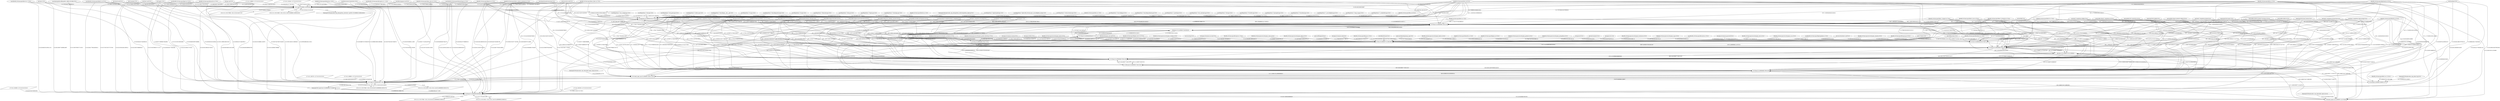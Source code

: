 digraph G {
  1853 [ label="/home/pxf109/reptracker_exp_data/python_relevent/1.zip?dl=0 [0.9898611628618202]" shape="ellipse" ];
  1841 [ label="15361wget [0.989861162836385]" shape="box" ];
  1414 [ label="/lib/x86_64-linux-gnu/libc.so.6 [0.5]" shape="ellipse" ];
  1548 [ label="/etc/gai.conf [0.5]" shape="ellipse" ];
  1545 [ label="/etc/host.conf [0.5]" shape="ellipse" ];
  1626 [ label="/etc/wgetrc [0.5]" shape="ellipse" ];
  1638 [ label="/usr/lib/ssl/certs/244b5494.0 [0.5]" shape="ellipse" ];
  1627 [ label="/home/pxf109/.wget-hsts [0.49999991575358677]" shape="ellipse" ];
  1624 [ label="/usr/lib/x86_64-linux-gnu/libpsl.so.5 [0.5]" shape="ellipse" ];
  1628 [ label="/usr/lib/ssl/openssl.cnf [0.5]" shape="ellipse" ];
  1632 [ label="/lib/x86_64-linux-gnu/libresolv.so.2 [0.5]" shape="ellipse" ];
  1470 [ label="/etc/nsswitch.conf [0.5]" shape="ellipse" ];
  1547 [ label="/etc/hosts [0.5]" shape="ellipse" ];
  1546 [ label="/etc/resolv.conf [0.5]" shape="ellipse" ];
  1631 [ label="/lib/x86_64-linux-gnu/libnss_dns.so.2 [0.5]" shape="ellipse" ];
  1474 [ label="/lib/x86_64-linux-gnu/libnss_files.so.2 [0.5]" shape="ellipse" ];
  1620 [ label="/lib/x86_64-linux-gnu/libuuid.so.1 [0.5]" shape="ellipse" ];
  1417 [ label="/lib/x86_64-linux-gnu/libpthread.so.0 [0.5]" shape="ellipse" ];
  1415 [ label="/lib/x86_64-linux-gnu/libpcre.so.3 [0.5]" shape="ellipse" ];
  1639 [ label="/usr/share/publicsuffix/public_suffix_list.dafsa [0.5]" shape="ellipse" ];
  1621 [ label="/usr/lib/x86_64-linux-gnu/libidn2.so.0 [0.5]" shape="ellipse" ];
  1573 [ label="/usr/share/locale/locale.alias [0.5]" shape="ellipse" ];
  1520 [ label="/etc/localtime [0.5]" shape="ellipse" ];
  1629 [ label="/dev/urandom [0.5]" shape="ellipse" ];
  1623 [ label="/usr/lib/x86_64-linux-gnu/libcrypto.so.1.1 [0.5]" shape="ellipse" ];
  1625 [ label="/usr/lib/x86_64-linux-gnu/libunistring.so.2 [0.5]" shape="ellipse" ];
  1630 [ label="/lib/x86_64-linux-gnu/libnss_mdns4_minimal.so.2 [0.5]" shape="ellipse" ];
  1416 [ label="/lib/x86_64-linux-gnu/libdl.so.2 [0.5]" shape="ellipse" ];
  1622 [ label="/usr/lib/x86_64-linux-gnu/libssl.so.1.1 [0.5]" shape="ellipse" ];
  1852 [ label="129.22.31.135:57088->162.125.6.6:443 [1.0]" shape="parallelogram" ];
  1847 [ label="129.22.31.135:51660->162.125.6.1:443 [0.9898611628618202]" shape="parallelogram" ];
  1849 [ label="127.0.0.1:38858->127.0.0.53:53 [0.5]" shape="parallelogram" ];
  1843 [ label="127.0.0.1:34344->127.0.0.53:53 [0.5]" shape="parallelogram" ];
  1839 [ label="15360sh [0.5002327833134657]" shape="box" ];
  1619 [ label="15349wget [0.4999999458006887]" shape="box" ];
  1696 [ label="15353wget [0.499999938827582]" shape="box" ];
  1783 [ label="15359python [0.4999958183227832]" shape="box" ];
  1644 [ label="129.22.31.135:57080->162.125.6.6:443 [0.4999999252960014]" shape="parallelogram" ];
  1641 [ label="127.0.0.1:60230->127.0.0.53:53 [0.5]" shape="parallelogram" ];
  1637 [ label="129.22.31.135:51652->162.125.6.1:443 [0.4999999252960014]" shape="parallelogram" ];
  1634 [ label="127.0.0.1:59290->127.0.0.53:53 [0.5]" shape="parallelogram" ];
  1616 [ label="15348shell_wget.sh [0.4999997133376588]" shape="box" ];
  1703 [ label="129.22.31.135:57084->162.125.6.6:443 [0.4999999156591074]" shape="parallelogram" ];
  1701 [ label="127.0.0.1:36576->127.0.0.53:53 [0.5]" shape="parallelogram" ];
  1699 [ label="129.22.31.135:51656->162.125.6.1:443 [0.4999999156591074]" shape="parallelogram" ];
  1697 [ label="127.0.0.1:49860->127.0.0.53:53 [0.5]" shape="parallelogram" ];
  1694 [ label="15352shell_wget_unzi [0.49999971956131456]" shape="box" ];
  1813 [ label="/usr/lib/python2.7/sysconfig.pyc [0.5]" shape="ellipse" ];
  1833 [ label="/usr/lib/python2.7/encodings/aliases.pyc [0.5]" shape="ellipse" ];
  1803 [ label="/usr/lib/python2.7/_abcoll.pyc [0.5]" shape="ellipse" ];
  1821 [ label="/usr/lib/python2.7/sre_constants.pyc [0.5]" shape="ellipse" ];
  1785 [ label="/usr/lib/python2.7/site.pyc [0.5]" shape="ellipse" ];
  1801 [ label="/usr/lib/python2.7/UserDict.pyc [0.5]" shape="ellipse" ];
  1789 [ label="/usr/lib/python2.7/posixpath.pyc [0.5]" shape="ellipse" ];
  1811 [ label="/usr/lib/python2.7/traceback.pyc [0.5]" shape="ellipse" ];
  1823 [ label="/usr/lib/python2.7/_sysconfigdata.pyc [0.5]" shape="ellipse" ];
  1809 [ label="/usr/lib/python2.7/copy_reg.pyc [0.5]" shape="ellipse" ];
  1807 [ label="/usr/lib/python2.7/_weakrefset.pyc [0.5]" shape="ellipse" ];
  1677 [ label="/lib/x86_64-linux-gnu/libm.so.6 [0.5]" shape="ellipse" ];
  1817 [ label="/usr/lib/python2.7/sre_compile.pyc [0.5]" shape="ellipse" ];
  1791 [ label="/usr/lib/python2.7/stat.pyc [0.5]" shape="ellipse" ];
  1819 [ label="/usr/lib/python2.7/sre_parse.pyc [0.5]" shape="ellipse" ];
  1831 [ label="/usr/lib/python2.7/codecs.pyc [0.5]" shape="ellipse" ];
  1829 [ label="/usr/lib/python2.7/encodings/__init__.pyc [0.5]" shape="ellipse" ];
  1787 [ label="/usr/lib/python2.7/os.pyc [0.5]" shape="ellipse" ];
  1835 [ label="/usr/lib/python2.7/encodings/utf_8.pyc [0.5]" shape="ellipse" ];
  1815 [ label="/usr/lib/python2.7/re.pyc [0.5]" shape="ellipse" ];
  1797 [ label="/usr/lib/python2.7/linecache.pyc [0.5]" shape="ellipse" ];
  1805 [ label="/usr/lib/python2.7/abc.pyc [0.5]" shape="ellipse" ];
  1799 [ label="/usr/lib/python2.7/types.pyc [0.5]" shape="ellipse" ];
  1795 [ label="/usr/lib/python2.7/warnings.pyc [0.5]" shape="ellipse" ];
  1745 [ label="/lib/x86_64-linux-gnu/libutil.so.1 [0.5]" shape="ellipse" ];
  1836 [ label="/home/pxf109/reptracker_exp_data/python_relevent/python_wget.py [0.5]" shape="ellipse" ];
  1793 [ label="/usr/lib/python2.7/genericpath.pyc [0.5]" shape="ellipse" ];
  1825 [ label="/usr/lib/python2.7/plat-x86_64-linux-gnu/_sysconfigdata_nd.pyc [0.5]" shape="ellipse" ];
  1827 [ label="/usr/lib/python2.7/sitecustomize.pyc [0.5]" shape="ellipse" ];
  1744 [ label="/lib/x86_64-linux-gnu/libz.so.1 [0.5]" shape="ellipse" ];
  1615 [ label="/home/pxf109/reptracker_exp_data/shell_wget.sh [0.5]" shape="ellipse" ];
  1554 [ label="/lib/x86_64-linux-gnu/libtinfo.so.5 [0.5]" shape="ellipse" ];
  1693 [ label="/home/pxf109/reptracker_exp_data/shell_wget_unzip.sh [0.5]" shape="ellipse" ];
  1557 [ label="/etc/bash.bashrc [0.5]" shape="ellipse" ];
  1582 [ label="/etc/profile.d/Z99-cloud-locale-test.sh [0.5]" shape="ellipse" ];
  1576 [ label="/etc/profile.d/input-method-config.sh [0.5]" shape="ellipse" ];
  1606 [ label="/etc/inputrc [0.5]" shape="ellipse" ];
  1587 [ label="/lib/terminfo/x/xterm-256color [0.5]" shape="ellipse" ];
  1581 [ label="/etc/profile.d/Z99-cloudinit-warnings.sh [0.5]" shape="ellipse" ];
  1578 [ label="/etc/profile.d/vte-2.91.sh [0.5]" shape="ellipse" ];
  1572 [ label="/etc/bash_completion.d/grub [0.5]" shape="ellipse" ];
  1580 [ label="/etc/profile.d/Z97-byobu.sh [0.5]" shape="ellipse" ];
  1569 [ label="/etc/bash_completion.d/git-prompt [0.5]" shape="ellipse" ];
  1590 [ label="/home/pxf109/.bash_history [0.5]" shape="ellipse" ];
  1476 [ label="/lib/x86_64-linux-gnu/libnss_systemd.so.2 [0.5]" shape="ellipse" ];
  1568 [ label="/etc/bash_completion.d/dkms [0.5]" shape="ellipse" ];
  1472 [ label="/lib/x86_64-linux-gnu/libnss_nis.so.2 [0.5]" shape="ellipse" ];
  1565 [ label="/usr/share/bash-completion/bash_completion [0.5]" shape="ellipse" ];
  1478 [ label="/lib/x86_64-linux-gnu/libnss_sss.so.2 [0.5]" shape="ellipse" ];
  1567 [ label="/etc/bash_completion.d/cloud-init [0.5]" shape="ellipse" ];
  1558 [ label="/etc/profile.d/01-locale-fix.sh [0.5]" shape="ellipse" ];
  1575 [ label="/etc/profile.d/cedilla-portuguese.sh [0.5]" shape="ellipse" ];
  1574 [ label="/etc/bash_completion.d/sysdig [0.5]" shape="ellipse" ];
  1577 [ label="/etc/profile.d/jdk.sh [0.5]" shape="ellipse" ];
  1579 [ label="/etc/profile.d/xdg_dirs_desktop_session.sh [0.5]" shape="ellipse" ];
  1589 [ label="/home/pxf109/.bashrc [0.5]" shape="ellipse" ];
  1556 [ label="/etc/profile [0.5]" shape="ellipse" ];
  1471 [ label="/lib/x86_64-linux-gnu/libnss_compat.so.2 [0.5]" shape="ellipse" ];
  1566 [ label="/etc/bash_completion.d/apport_completion [0.5]" shape="ellipse" ];
  1588 [ label="/home/pxf109/.profile [0.5]" shape="ellipse" ];
  1473 [ label="/lib/x86_64-linux-gnu/libnsl.so.1 [0.5]" shape="ellipse" ];
  1570 [ label="/usr/lib/git-core/git-sh-prompt [0.5]" shape="ellipse" ];
  1564 [ label="/etc/profile.d/bash_completion.sh [0.5]" shape="ellipse" ];
  1477 [ label="/lib/x86_64-linux-gnu/librt.so.1 [0.5]" shape="ellipse" ];
  1563 [ label="/etc/profile.d/apps-bin-path.sh [0.5]" shape="ellipse" ];
  1464 [ label="15334su [0.49999572123802066]" shape="box" ];
  1586 [ label="15338locale [0.49999903724812816]" shape="box" ];
  1406 [ label="15315bash [0.4999960996465717]" shape="box" ];
  1411 [ label="15332ls [0.49999463923578874]" shape="box" ];
  1718 [ label="15355unzip [0.49999974969912575]" shape="box" ];
  1537 [ label="/proc/1/limits [0.5]" shape="ellipse" ];
  1512 [ label="/etc/login.defs [0.5]" shape="ellipse" ];
  1505 [ label="/lib/x86_64-linux-gnu/security/pam_systemd.so [0.5]" shape="ellipse" ];
  1511 [ label="/lib/x86_64-linux-gnu/security/pam_gnome_keyring.so [0.5]" shape="ellipse" ];
  1503 [ label="/etc/pam.d/common-session [0.5]" shape="ellipse" ];
  1413 [ label="/lib/x86_64-linux-gnu/libselinux.so.1 [0.5]" shape="ellipse" ];
  1506 [ label="/etc/pam.d/other [0.5]" shape="ellipse" ];
  1418 [ label="/proc/filesystems [0.5]" shape="ellipse" ];
  1491 [ label="/lib/x86_64-linux-gnu/security/pam_mail.so [0.5]" shape="ellipse" ];
  1534 [ label="/etc/security/pam_env.conf [0.5]" shape="ellipse" ];
  1466 [ label="/lib/x86_64-linux-gnu/libpam_misc.so.0 [0.5]" shape="ellipse" ];
  1489 [ label="/lib/x86_64-linux-gnu/security/pam_rootok.so [0.5]" shape="ellipse" ];
  1398 [ label="/var/run/utmp [0.5]" shape="ellipse" ];
  1501 [ label="/etc/pam.d/common-account [0.5]" shape="ellipse" ];
  1495 [ label="/lib/x86_64-linux-gnu/libcrypt.so.1 [0.5]" shape="ellipse" ];
  1494 [ label="/lib/x86_64-linux-gnu/security/pam_unix.so [0.5]" shape="ellipse" ];
  1497 [ label="/lib/x86_64-linux-gnu/security/pam_deny.so [0.5]" shape="ellipse" ];
  1469 [ label="/proc/self/loginuid [0.5]" shape="ellipse" ];
  1493 [ label="/etc/pam.d/common-auth [0.5]" shape="ellipse" ];
  1500 [ label="/lib/x86_64-linux-gnu/libcap.so.2 [0.5]" shape="ellipse" ];
  1536 [ label="/etc/default/locale [0.5]" shape="ellipse" ];
  1522 [ label="/proc/sys/kernel/ngroups_max [0.5]" shape="ellipse" ];
  1492 [ label="/lib/x86_64-linux-gnu/security/pam_limits.so [0.5]" shape="ellipse" ];
  1467 [ label="/lib/x86_64-linux-gnu/libaudit.so.1 [0.5]" shape="ellipse" ];
  1465 [ label="/lib/x86_64-linux-gnu/libpam.so.0 [0.5]" shape="ellipse" ];
  1498 [ label="/lib/x86_64-linux-gnu/security/pam_permit.so [0.5]" shape="ellipse" ];
  1508 [ label="/lib/x86_64-linux-gnu/security/pam_pwquality.so [0.5]" shape="ellipse" ];
  1475 [ label="/etc/passwd [0.5]" shape="ellipse" ];
  1535 [ label="/etc/environment [0.5]" shape="ellipse" ];
  1488 [ label="/etc/pam.d/su [0.5]" shape="ellipse" ];
  1502 [ label="/lib/x86_64-linux-gnu/security/pam_localuser.so [0.5]" shape="ellipse" ];
  1499 [ label="/lib/x86_64-linux-gnu/security/pam_cap.so [0.5]" shape="ellipse" ];
  1510 [ label="/usr/lib/x86_64-linux-gnu/libcrack.so.2 [0.5]" shape="ellipse" ];
  1507 [ label="/etc/pam.d/common-password [0.5]" shape="ellipse" ];
  1490 [ label="/lib/x86_64-linux-gnu/security/pam_env.so [0.5]" shape="ellipse" ];
  1496 [ label="/lib/x86_64-linux-gnu/security/pam_sss.so [0.5]" shape="ellipse" ];
  1509 [ label="/usr/lib/x86_64-linux-gnu/libpwquality.so.1 [0.5]" shape="ellipse" ];
  1538 [ label="/etc/security/limits.conf [0.5]" shape="ellipse" ];
  1504 [ label="/lib/x86_64-linux-gnu/security/pam_umask.so [0.5]" shape="ellipse" ];
  1468 [ label="/lib/x86_64-linux-gnu/libcap-ng.so.0 [0.5]" shape="ellipse" ];
  1458 [ label="15333rm [0.49999469179227735]" shape="box" ];
  1720 [ label="/home/pxf109/reptracker_exp_data/3.zip [0.5]" shape="ellipse" ];
  1719 [ label="/lib/x86_64-linux-gnu/libbz2.so.1.0 [0.5]" shape="ellipse" ];
  1854 [ label="/dev/pts/10 [0.49999725122239624]" shape="ellipse" ];
  1855 [ label="/dev/pts/10 [0.4999967558305623]" shape="ellipse" ];
  1858 [ label="15335bash [0.4999968837883109]" shape="box" ];
  1859 [ label="15335bash [0.4999968837883109]" shape="box" ];
  1860 [ label="15335bash [0.4999968837883109]" shape="box" ];
  1861 [ label="15335bash [0.4999968837883109]" shape="box" ];
  1841 -> 1853 [ label="0 1.0" ];
  1414 -> 1841 [ label="0 5.766097940076185E-4" ];
  1548 -> 1841 [ label="0 5.142577559670673E-4" ];
  1638 -> 1841 [ label="0 5.023489229389104E-4" ];
  1627 -> 1841 [ label="0 0.002005568154351389" ];
  1626 -> 1841 [ label="0 5.586306507480268E-4" ];
  1624 -> 1841 [ label="0 5.766512888540022E-4" ];
  1632 -> 1841 [ label="0 5.712997826385676E-4" ];
  1470 -> 1841 [ label="0 5.721337192453624E-4" ];
  1546 -> 1841 [ label="0 5.718291289068397E-4" ];
  1631 -> 1841 [ label="0 5.713514894913955E-4" ];
  1474 -> 1841 [ label="0 5.71589768747942E-4" ];
  1620 -> 1841 [ label="0 5.768613974200789E-4" ];
  1417 -> 1841 [ label="0 5.765533148741307E-4" ];
  1415 -> 1841 [ label="0 5.769267680812846E-4" ];
  1628 -> 1841 [ label="0 3.5700826437786516E-4" ];
  1621 -> 1841 [ label="0 5.76810022952923E-4" ];
  1573 -> 1841 [ label="0 5.704695467295103E-4" ];
  1547 -> 1841 [ label="0 2.599572970634128E-4" ];
  1520 -> 1841 [ label="0 5.754658195401901E-4" ];
  1629 -> 1841 [ label="0 5.74300555003641E-4" ];
  1623 -> 1841 [ label="0 5.767092498828654E-4" ];
  1639 -> 1841 [ label="0 2.211109421562225E-6" ];
  1625 -> 1841 [ label="0 5.764976590220375E-4" ];
  1545 -> 1841 [ label="0 5.731120912792415E-4" ];
  1630 -> 1841 [ label="0 5.714502922998473E-4" ];
  1416 -> 1841 [ label="0 5.764436497549188E-4" ];
  1622 -> 1841 [ label="0 5.767619417000861E-4" ];
  1849 -> 1841 [ label="0 2.2332205157778474E-4" ];
  1847 -> 1841 [ label="0 0.0023395461553361997" ];
  1852 -> 1841 [ label="0 0.9774284513798343" ];
  1843 -> 1841 [ label="0 5.180470536616246E-4" ];
  1839 -> 1841 [ label="0 0.003800823924289454" ];
  1619 -> 1627 [ label="0 0.00980392156862745" ];
  1696 -> 1627 [ label="0 0.9901960784313726" ];
  1841 -> 1852 [ label="0 1.0" ];
  1841 -> 1847 [ label="0 1.0" ];
  1414 -> 1839 [ label="0 0.9514910369356887" ];
  1841 -> 1839 [ label="0 4.755780692579526E-4" ];
  1783 -> 1839 [ label="0 0.04803338499505322" ];
  1620 -> 1619 [ label="0 0.022645855899050795" ];
  1415 -> 1619 [ label="0 0.022651201907433718" ];
  1631 -> 1619 [ label="0 0.022228554234811515" ];
  1632 -> 1619 [ label="0 0.02222520827374524" ];
  1573 -> 1619 [ label="0 0.022464779350139935" ];
  1547 -> 1619 [ label="0 0.0023599774589824997" ];
  1621 -> 1619 [ label="0 0.022641770624405613" ];
  1639 -> 1619 [ label="0 0.012850790037214023" ];
  1624 -> 1619 [ label="0 0.022630205773943046" ];
  1417 -> 1619 [ label="0 0.022622277659281143" ];
  1414 -> 1619 [ label="0 0.02262706604720715" ];
  1626 -> 1619 [ label="0 0.022445508653713118" ];
  1474 -> 1619 [ label="0 0.022246229612719638" ];
  1520 -> 1619 [ label="0 0.022494534267693364" ];
  1470 -> 1619 [ label="0 0.022255084801784546" ];
  1623 -> 1619 [ label="0 0.022634436522236394" ];
  1638 -> 1619 [ label="0 0.02101280062789688" ];
  1627 -> 1619 [ label="0 0.08866396162772687" ];
  1625 -> 1619 [ label="0 0.022618156006292075" ];
  1630 -> 1619 [ label="0 0.022235900794536544" ];
  1622 -> 1619 [ label="0 0.022638255105921153" ];
  1546 -> 1619 [ label="0 0.022250226257257463" ];
  1548 -> 1619 [ label="0 0.022052380545745553" ];
  1628 -> 1619 [ label="0 0.021507516185133305" ];
  1545 -> 1619 [ label="0 0.02225637468600427" ];
  1416 -> 1619 [ label="0 0.02261394949516283" ];
  1629 -> 1619 [ label="0 0.022335545281299312" ];
  1641 -> 1619 [ label="0 2.3366113455272273E-5" ];
  1644 -> 1619 [ label="0 0.11108082031387018" ];
  1637 -> 1619 [ label="0 0.10137176142611691" ];
  1634 -> 1619 [ label="0 0.02207055783854581" ];
  1616 -> 1619 [ label="0 0.1252449465706738" ];
  1415 -> 1696 [ label="0 0.020392207760969155" ];
  1414 -> 1696 [ label="0 0.02037174860599898" ];
  1629 -> 1696 [ label="0 0.020114996160619163" ];
  1630 -> 1696 [ label="0 0.020024627653695785" ];
  1639 -> 1696 [ label="0 0.0118139156936466" ];
  1417 -> 1696 [ label="0 0.02036761430935237" ];
  1545 -> 1696 [ label="0 0.020043237248209417" ];
  1546 -> 1696 [ label="0 0.0200381923343944" ];
  1416 -> 1696 [ label="0 0.020360563649963782" ];
  1623 -> 1696 [ label="0 0.020378419347268476" ];
  1628 -> 1696 [ label="0 0.01947055806112289" ];
  1626 -> 1696 [ label="0 0.020225338861145876" ];
  1520 -> 1696 [ label="0 0.020261389278784143" ];
  1638 -> 1696 [ label="0 0.018986536651686484" ];
  1631 -> 1696 [ label="0 0.020017721953297932" ];
  1622 -> 1696 [ label="0 0.020381827344566516" ];
  1547 -> 1696 [ label="0 0.0025715860647494396" ];
  1621 -> 1696 [ label="0 0.020384955997038996" ];
  1627 -> 1696 [ label="0 0.10125100586797534" ];
  1624 -> 1696 [ label="0 0.020374475007342834" ];
  1548 -> 1696 [ label="0 0.019954086246115613" ];
  1620 -> 1696 [ label="0 0.020388073473662876" ];
  1632 -> 1696 [ label="0 0.020014481412686448" ];
  1573 -> 1696 [ label="0 0.020236318850541033" ];
  1474 -> 1696 [ label="0 0.02003490797218661" ];
  1470 -> 1696 [ label="0 0.020042352677182584" ];
  1625 -> 1696 [ label="0 0.020364094567582373" ];
  1697 -> 1696 [ label="0 0.019969871654483346" ];
  1699 -> 1696 [ label="0 0.1238689254190497" ];
  1703 -> 1696 [ label="0 0.12358316263246955" ];
  1701 -> 1696 [ label="0 2.5461248165836035E-5" ];
  1694 -> 1696 [ label="0 0.1336873459940458" ];
  1821 -> 1783 [ label="0 3.1355763807563715E-4" ];
  1785 -> 1783 [ label="0 5.690002999940463E-5" ];
  1809 -> 1783 [ label="0 2.669291302370283E-4" ];
  1807 -> 1783 [ label="0 1.9244002483518905E-4" ];
  1677 -> 1783 [ label="0 9.82252498101654E-6" ];
  1789 -> 1783 [ label="0 1.2165066977031345E-4" ];
  1801 -> 1783 [ label="0 1.749515199695974E-4" ];
  1831 -> 1783 [ label="0 2.773033129736137E-4" ];
  1787 -> 1783 [ label="0 4.8571823774862675E-5" ];
  1416 -> 1783 [ label="0 4.736995235484015E-6" ];
  1829 -> 1783 [ label="0 3.933016914188685E-4" ];
  1833 -> 1783 [ label="0 3.8791987249868097E-4" ];
  1797 -> 1783 [ label="0 1.7241412740966395E-4" ];
  1805 -> 1783 [ label="0 2.016827825413437E-4" ];
  1799 -> 1783 [ label="0 1.7541886539677984E-4" ];
  1745 -> 1783 [ label="0 6.450663620476667E-6" ];
  1815 -> 1783 [ label="0 2.6868262299947516E-4" ];
  1795 -> 1783 [ label="0 1.330419273211835E-4" ];
  1817 -> 1783 [ label="0 2.762459653021112E-4" ];
  1414 -> 1783 [ label="0 2.749263812881961E-8" ];
  1803 -> 1783 [ label="0 1.2306537371248842E-4" ];
  1836 -> 1783 [ label="0 4.1691264493515695E-4" ];
  1825 -> 1783 [ label="0 2.8770399415813943E-4" ];
  1835 -> 1783 [ label="0 4.107659511074408E-4" ];
  1417 -> 1783 [ label="0 2.7767564510107805E-6" ];
  1819 -> 1783 [ label="0 2.5245041991248926E-4" ];
  1793 -> 1783 [ label="0 1.6424072515531943E-4" ];
  1813 -> 1783 [ label="0 2.3558554240600646E-4" ];
  1823 -> 1783 [ label="0 3.484232126782201E-4" ];
  1827 -> 1783 [ label="0 3.874074935974959E-4" ];
  1811 -> 1783 [ label="0 2.4841715299029124E-4" ];
  1744 -> 1783 [ label="0 8.108854933828937E-6" ];
  1791 -> 1783 [ label="0 1.546816193710056E-4" ];
  1839 -> 1783 [ label="0 2.9189407068763365E-4" ];
  1619 -> 1644 [ label="0 1.0" ];
  1619 -> 1637 [ label="0 1.0" ];
  1414 -> 1616 [ label="0 0.232491546885532" ];
  1615 -> 1616 [ label="0 0.21123470833576108" ];
  1416 -> 1616 [ label="0 0.23249130151250466" ];
  1554 -> 1616 [ label="0 0.232490946205384" ];
  1619 -> 1616 [ label="0 0.02472664928688458" ];
  1696 -> 1703 [ label="0 1.0" ];
  1696 -> 1699 [ label="0 1.0" ];
  1693 -> 1694 [ label="0 0.2370845893122741" ];
  1414 -> 1694 [ label="0 0.2252979436010865" ];
  1416 -> 1694 [ label="0 0.22529793082163863" ];
  1554 -> 1694 [ label="0 0.22529791283913062" ];
  1696 -> 1694 [ label="0 0.02191152189023596" ];
  1505 -> 1464 [ label="0 5.494272984208851E-10" ];
  1470 -> 1464 [ label="0 1.0973780136171898E-10" ];
  1511 -> 1464 [ label="0 6.116753952618759E-10" ];
  1413 -> 1464 [ label="0 3.845794796006112E-10" ];
  1506 -> 1464 [ label="0 6.361430824622906E-10" ];
  1491 -> 1464 [ label="0 4.3431011887412746E-10" ];
  1466 -> 1464 [ label="0 7.233695141047207E-12" ];
  1489 -> 1464 [ label="0 3.7486502305603047E-10" ];
  1416 -> 1464 [ label="0 2.6531352058892587E-11" ];
  1501 -> 1464 [ label="0 3.312942661208334E-10" ];
  1495 -> 1464 [ label="0 4.638085754424474E-10" ];
  1494 -> 1464 [ label="0 4.5487869973805267E-10" ];
  1497 -> 1464 [ label="0 4.92840047676946E-10" ];
  1469 -> 1464 [ label="0 1.1769056950507798E-10" ];
  1473 -> 1464 [ label="0 1.246266225635701E-10" ];
  1500 -> 1464 [ label="0 5.132218943649006E-10" ];
  1536 -> 1464 [ label="0 8.657935159964394E-9" ];
  1522 -> 1464 [ label="0 8.387297768192392E-9" ];
  1492 -> 1464 [ label="0 4.428103013648697E-10" ];
  1467 -> 1464 [ label="0 1.2931450538411285E-11" ];
  1474 -> 1464 [ label="0 1.3116508520005552E-10" ];
  1465 -> 1464 [ label="0 6.012834318609501E-14" ];
  1398 -> 1464 [ label="0 6.072962661795596E-12" ];
  1418 -> 1464 [ label="0 4.30596620388643E-10" ];
  1498 -> 1464 [ label="0 4.99303947275575E-10" ];
  1414 -> 1464 [ label="0 1.9245688560531443E-11" ];
  1508 -> 1464 [ label="0 5.798974470262948E-10" ];
  1475 -> 1464 [ label="0 8.000661452106312E-10" ];
  1488 -> 1464 [ label="0 5.239833843976297E-10" ];
  1503 -> 1464 [ label="0 3.4263475552473347E-10" ];
  1502 -> 1464 [ label="0 5.292695826936248E-10" ];
  1499 -> 1464 [ label="0 5.058799435814917E-10" ];
  1510 -> 1464 [ label="0 5.935165584334385E-10" ];
  1493 -> 1464 [ label="0 3.2681096659337805E-10" ];
  1477 -> 1464 [ label="0 1.578794072342194E-10" ];
  1534 -> 1464 [ label="0 8.045934612462884E-9" ];
  1507 -> 1464 [ label="0 5.991886453602826E-10" ];
  1490 -> 1464 [ label="0 4.248571732719451E-10" ];
  1512 -> 1464 [ label="0 1.1813906839213085E-9" ];
  1496 -> 1464 [ label="0 4.829387032720613E-10" ];
  1509 -> 1464 [ label="0 5.874075728825726E-10" ];
  1538 -> 1464 [ label="0 8.863809280356103E-9" ];
  1537 -> 1464 [ label="0 8.840645416599542E-9" ];
  1417 -> 1464 [ label="0 1.6350249873827722E-10" ];
  1478 -> 1464 [ label="0 1.9158061951808067E-10" ];
  1471 -> 1464 [ label="0 1.0706619432816151E-10" ];
  1504 -> 1464 [ label="0 5.401424150184502E-10" ];
  1468 -> 1464 [ label="0 3.204230604445074E-11" ];
  1520 -> 1464 [ label="0 8.353184722770644E-9" ];
  1415 -> 1464 [ label="0 3.937148094769783E-10" ];
  1535 -> 1464 [ label="0 8.652459990929412E-9" ];
  1472 -> 1464 [ label="0 1.188727791959903E-10" ];
  1476 -> 1464 [ label="0 1.5104203207508247E-10" ];
  1406 -> 1464 [ label="0 6.544785013782246E-10" ];
  1414 -> 1586 [ label="0 0.7749929060934205" ];
  1458 -> 1406 [ label="0 0.03806568192680795" ];
  1411 -> 1406 [ label="0 0.032552140666563395" ];
  1464 -> 1406 [ label="0 0.8615172734665538" ];
  1418 -> 1411 [ label="0 2.428052731028173E-9" ];
  1413 -> 1411 [ label="0 2.2307558323605496E-12" ];
  1415 -> 1411 [ label="0 4.1751004901472067E-10" ];
  1417 -> 1411 [ label="0 7.31708414187612E-10" ];
  1416 -> 1411 [ label="0 5.783437434033147E-10" ];
  1414 -> 1411 [ label="0 2.2530633906841552E-10" ];
  1406 -> 1411 [ label="0 0.9999999956168479" ];
  1414 -> 1718 [ label="0 0.008842919118536269" ];
  1520 -> 1718 [ label="0 0.008842641734503822" ];
  1720 -> 1718 [ label="0 8.755090826241406E-5" ];
  1719 -> 1718 [ label="0 0.008842919116031868" ];
  1694 -> 1718 [ label="0 0.9733839691226657" ];
  1414 -> 1458 [ label="0 0.00980392156862745" ];
  1406 -> 1458 [ label="0 0.9901960784313726" ];
  1854 -> 1406 [ label="3 0.06754260551763352" ];
  1855 -> 1406 [ label="4 3.222984224412218E-4" ];
  1406 -> 1854 [ label="5 2.8824481777395836E-4" ];
  1411 -> 1854 [ label="6 0.029112726595169794" ];
  1718 -> 1854 [ label="7 0.09307687008952956" ];
  1696 -> 1854 [ label="9 0.153345854657113" ];
  1619 -> 1854 [ label="10 0.12823438503607787" ];
  1406 -> 1855 [ label="12 7.678069295541424E-4" ];
  1411 -> 1855 [ label="13 0.07754849988496838" ];
  1619 -> 1855 [ label="17 0.25782600888105833" ];
  1859 -> 1855 [ label="128 0.33192884215220964" ];
  1858 -> 1854 [ label="129 0.15859319497704089" ];
  1858 -> 1783 [ label="130 0.24824132798298715" ];
  1858 -> 1616 [ label="131 2.4481830977113447E-4" ];
  1858 -> 1694 [ label="132 2.1694576128946494E-4" ];
  1858 -> 1464 [ label="133 0.24999998111076752" ];
  1858 -> 1586 [ label="134 0.0011029759505224474" ];
  1859 -> 1854 [ label="135 0.13330884366885562" ];
  1859 -> 1783 [ label="136 0.24835143027046516" ];
  1859 -> 1616 [ label="137 0.033037605577195574" ];
  1859 -> 1694 [ label="138 0.032338105006527625" ];
  1859 -> 1464 [ label="139 0.24999998040699242" ];
  1859 -> 1586 [ label="140 0.1114005710027672" ];
  1557 -> 1858 [ label="141 3.556404135577769E-5" ];
  1582 -> 1858 [ label="142 5.434427725065162E-5" ];
  1474 -> 1858 [ label="143 1.1700177943063226E-5" ];
  1576 -> 1858 [ label="144 1.0065184437071877E-5" ];
  1573 -> 1858 [ label="145 4.7415419283659766E-5" ];
  1606 -> 1858 [ label="146 2.954809521217397E-5" ];
  1554 -> 1858 [ label="147 1.1622227549983454E-5" ];
  1587 -> 1858 [ label="148 5.6338331757323776E-5" ];
  1581 -> 1858 [ label="149 1.3624847134655061E-5" ];
  1578 -> 1858 [ label="150 3.06936029780052E-5" ];
  1580 -> 1858 [ label="151 2.4559975170362304E-5" ];
  1476 -> 1858 [ label="152 1.1712698722310244E-5" ];
  1472 -> 1858 [ label="153 1.1693186465403217E-5" ];
  1565 -> 1858 [ label="154 0.008518650412050167" ];
  1478 -> 1858 [ label="155 1.1735147698950433E-5" ];
  1470 -> 1858 [ label="156 8.00415540741832E-6" ];
  1572 -> 1858 [ label="157 0.0012580431714276292" ];
  1416 -> 1858 [ label="158 1.162654036201035E-5" ];
  1590 -> 1858 [ label="159 0.0022078384493002764" ];
  1558 -> 1858 [ label="160 4.377228958220055E-8" ];
  1575 -> 1858 [ label="161 1.5674367074852613E-5" ];
  1577 -> 1858 [ label="162 4.421001247802256E-6" ];
  1579 -> 1858 [ label="163 1.4907530813182544E-5" ];
  1589 -> 1858 [ label="164 6.029275193008836E-5" ];
  1556 -> 1858 [ label="165 7.743755061077256E-6" ];
  1471 -> 1858 [ label="166 1.1686268715026006E-5" ];
  1574 -> 1858 [ label="167 5.117884295038176E-4" ];
  1588 -> 1858 [ label="168 1.2859360331655557E-5" ];
  1568 -> 1858 [ label="169 2.6862401916975185E-4" ];
  1566 -> 1858 [ label="170 7.473911230793142E-4" ];
  1567 -> 1858 [ label="171 3.6153285460515695E-4" ];
  1417 -> 1858 [ label="172 1.1719395319321361E-5" ];
  1414 -> 1858 [ label="173 1.1629526155906062E-5" ];
  1569 -> 1858 [ label="174 5.0477322884792326E-5" ];
  1473 -> 1858 [ label="175 1.1696676059898589E-5" ];
  1570 -> 1858 [ label="176 0.0018544992291326225" ];
  1564 -> 1858 [ label="177 9.307617975074856E-6" ];
  1477 -> 1858 [ label="178 1.1716237474618863E-5" ];
  1563 -> 1858 [ label="179 1.1857525629863296E-5" ];
  1464 -> 1858 [ label="180 0.42094767002562367" ];
  1783 -> 1858 [ label="181 0.28307546885597795" ];
  1616 -> 1858 [ label="182 0.06667454716882845" ];
  1586 -> 1858 [ label="183 0.04536067710621019" ];
  1694 -> 1858 [ label="184 0.056610152163050514" ];
  1854 -> 1858 [ label="185 0.07260687200889307" ];
  1855 -> 1858 [ label="186 0.038369963965455854" ];
  1557 -> 1859 [ label="187 3.556404135577769E-5" ];
  1582 -> 1859 [ label="188 5.434427725065162E-5" ];
  1474 -> 1859 [ label="189 1.1700177943063226E-5" ];
  1576 -> 1859 [ label="190 1.0065184437071877E-5" ];
  1573 -> 1859 [ label="191 4.7415419283659766E-5" ];
  1606 -> 1859 [ label="192 2.954809521217397E-5" ];
  1554 -> 1859 [ label="193 1.1622227549983454E-5" ];
  1587 -> 1859 [ label="194 5.6338331757323776E-5" ];
  1581 -> 1859 [ label="195 1.3624847134655061E-5" ];
  1578 -> 1859 [ label="196 3.06936029780052E-5" ];
  1580 -> 1859 [ label="197 2.4559975170362304E-5" ];
  1476 -> 1859 [ label="198 1.1712698722310244E-5" ];
  1472 -> 1859 [ label="199 1.1693186465403217E-5" ];
  1565 -> 1859 [ label="200 0.008518650412050167" ];
  1478 -> 1859 [ label="201 1.1735147698950433E-5" ];
  1470 -> 1859 [ label="202 8.00415540741832E-6" ];
  1572 -> 1859 [ label="203 0.0012580431714276292" ];
  1416 -> 1859 [ label="204 1.162654036201035E-5" ];
  1590 -> 1859 [ label="205 0.0022078384493002764" ];
  1558 -> 1859 [ label="206 4.377228958220055E-8" ];
  1575 -> 1859 [ label="207 1.5674367074852613E-5" ];
  1577 -> 1859 [ label="208 4.421001247802256E-6" ];
  1579 -> 1859 [ label="209 1.4907530813182544E-5" ];
  1589 -> 1859 [ label="210 6.029275193008836E-5" ];
  1556 -> 1859 [ label="211 7.743755061077256E-6" ];
  1471 -> 1859 [ label="212 1.1686268715026006E-5" ];
  1574 -> 1859 [ label="213 5.117884295038176E-4" ];
  1588 -> 1859 [ label="214 1.2859360331655557E-5" ];
  1568 -> 1859 [ label="215 2.6862401916975185E-4" ];
  1566 -> 1859 [ label="216 7.473911230793142E-4" ];
  1567 -> 1859 [ label="217 3.6153285460515695E-4" ];
  1417 -> 1859 [ label="218 1.1719395319321361E-5" ];
  1414 -> 1859 [ label="219 1.1629526155906062E-5" ];
  1569 -> 1859 [ label="220 5.0477322884792326E-5" ];
  1473 -> 1859 [ label="221 1.1696676059898589E-5" ];
  1570 -> 1859 [ label="222 0.0018544992291326225" ];
  1564 -> 1859 [ label="223 9.307617975074856E-6" ];
  1477 -> 1859 [ label="224 1.1716237474618863E-5" ];
  1563 -> 1859 [ label="225 1.1857525629863296E-5" ];
  1464 -> 1859 [ label="226 0.42094767002562367" ];
  1783 -> 1859 [ label="227 0.28307546885597795" ];
  1616 -> 1859 [ label="228 0.06667454716882845" ];
  1586 -> 1859 [ label="229 0.04536067710621019" ];
  1694 -> 1859 [ label="230 0.056610152163050514" ];
  1854 -> 1859 [ label="231 0.07260687200889307" ];
  1855 -> 1859 [ label="232 0.038369963965455854" ];
  1861 -> 1855 [ label="234 0.33192884215220964" ];
  1860 -> 1854 [ label="235 0.16466211573331224" ];
  1860 -> 1783 [ label="236 0.24824132798298715" ];
  1860 -> 1616 [ label="237 2.4481830977113447E-4" ];
  1860 -> 1694 [ label="238 2.1694576128946494E-4" ];
  1860 -> 1464 [ label="239 0.24999998111076752" ];
  1860 -> 1586 [ label="240 0.0011029759505224474" ];
  1861 -> 1854 [ label="241 0.13937776442512698" ];
  1861 -> 1783 [ label="242 0.24835143027046516" ];
  1861 -> 1616 [ label="243 0.033037605577195574" ];
  1861 -> 1694 [ label="244 0.032338105006527625" ];
  1861 -> 1464 [ label="245 0.24999998040699242" ];
  1861 -> 1586 [ label="246 0.1114005710027672" ];
  1557 -> 1860 [ label="247 3.556404135577769E-5" ];
  1582 -> 1860 [ label="248 5.434427725065162E-5" ];
  1474 -> 1860 [ label="249 1.1700177943063226E-5" ];
  1576 -> 1860 [ label="250 1.0065184437071877E-5" ];
  1573 -> 1860 [ label="251 4.7415419283659766E-5" ];
  1606 -> 1860 [ label="252 2.954809521217397E-5" ];
  1554 -> 1860 [ label="253 1.1622227549983454E-5" ];
  1587 -> 1860 [ label="254 5.6338331757323776E-5" ];
  1581 -> 1860 [ label="255 1.3624847134655061E-5" ];
  1578 -> 1860 [ label="256 3.06936029780052E-5" ];
  1580 -> 1860 [ label="257 2.4559975170362304E-5" ];
  1476 -> 1860 [ label="258 1.1712698722310244E-5" ];
  1472 -> 1860 [ label="259 1.1693186465403217E-5" ];
  1565 -> 1860 [ label="260 0.008518650412050167" ];
  1478 -> 1860 [ label="261 1.1735147698950433E-5" ];
  1470 -> 1860 [ label="262 8.00415540741832E-6" ];
  1572 -> 1860 [ label="263 0.0012580431714276292" ];
  1416 -> 1860 [ label="264 1.162654036201035E-5" ];
  1590 -> 1860 [ label="265 0.0022078384493002764" ];
  1558 -> 1860 [ label="266 4.377228958220055E-8" ];
  1575 -> 1860 [ label="267 1.5674367074852613E-5" ];
  1577 -> 1860 [ label="268 4.421001247802256E-6" ];
  1579 -> 1860 [ label="269 1.4907530813182544E-5" ];
  1589 -> 1860 [ label="270 6.029275193008836E-5" ];
  1556 -> 1860 [ label="271 7.743755061077256E-6" ];
  1471 -> 1860 [ label="272 1.1686268715026006E-5" ];
  1574 -> 1860 [ label="273 5.117884295038176E-4" ];
  1588 -> 1860 [ label="274 1.2859360331655557E-5" ];
  1568 -> 1860 [ label="275 2.6862401916975185E-4" ];
  1566 -> 1860 [ label="276 7.473911230793142E-4" ];
  1567 -> 1860 [ label="277 3.6153285460515695E-4" ];
  1417 -> 1860 [ label="278 1.1719395319321361E-5" ];
  1414 -> 1860 [ label="279 1.1629526155906062E-5" ];
  1569 -> 1860 [ label="280 5.0477322884792326E-5" ];
  1473 -> 1860 [ label="281 1.1696676059898589E-5" ];
  1570 -> 1860 [ label="282 0.0018544992291326225" ];
  1564 -> 1860 [ label="283 9.307617975074856E-6" ];
  1477 -> 1860 [ label="284 1.1716237474618863E-5" ];
  1563 -> 1860 [ label="285 1.1857525629863296E-5" ];
  1464 -> 1860 [ label="286 0.42094767002562367" ];
  1783 -> 1860 [ label="287 0.28307546885597795" ];
  1616 -> 1860 [ label="288 0.06667454716882845" ];
  1586 -> 1860 [ label="289 0.04536067710621019" ];
  1694 -> 1860 [ label="290 0.056610152163050514" ];
  1854 -> 1860 [ label="291 0.07260687200889307" ];
  1855 -> 1860 [ label="292 0.038369963965455854" ];
  1557 -> 1861 [ label="293 3.556404135577769E-5" ];
  1582 -> 1861 [ label="294 5.434427725065162E-5" ];
  1474 -> 1861 [ label="295 1.1700177943063226E-5" ];
  1576 -> 1861 [ label="296 1.0065184437071877E-5" ];
  1573 -> 1861 [ label="297 4.7415419283659766E-5" ];
  1606 -> 1861 [ label="298 2.954809521217397E-5" ];
  1554 -> 1861 [ label="299 1.1622227549983454E-5" ];
  1587 -> 1861 [ label="300 5.6338331757323776E-5" ];
  1581 -> 1861 [ label="301 1.3624847134655061E-5" ];
  1578 -> 1861 [ label="302 3.06936029780052E-5" ];
  1580 -> 1861 [ label="303 2.4559975170362304E-5" ];
  1476 -> 1861 [ label="304 1.1712698722310244E-5" ];
  1472 -> 1861 [ label="305 1.1693186465403217E-5" ];
  1565 -> 1861 [ label="306 0.008518650412050167" ];
  1478 -> 1861 [ label="307 1.1735147698950433E-5" ];
  1470 -> 1861 [ label="308 8.00415540741832E-6" ];
  1572 -> 1861 [ label="309 0.0012580431714276292" ];
  1416 -> 1861 [ label="310 1.162654036201035E-5" ];
  1590 -> 1861 [ label="311 0.0022078384493002764" ];
  1558 -> 1861 [ label="312 4.377228958220055E-8" ];
  1575 -> 1861 [ label="313 1.5674367074852613E-5" ];
  1577 -> 1861 [ label="314 4.421001247802256E-6" ];
  1579 -> 1861 [ label="315 1.4907530813182544E-5" ];
  1589 -> 1861 [ label="316 6.029275193008836E-5" ];
  1556 -> 1861 [ label="317 7.743755061077256E-6" ];
  1471 -> 1861 [ label="318 1.1686268715026006E-5" ];
  1574 -> 1861 [ label="319 5.117884295038176E-4" ];
  1588 -> 1861 [ label="320 1.2859360331655557E-5" ];
  1568 -> 1861 [ label="321 2.6862401916975185E-4" ];
  1566 -> 1861 [ label="322 7.473911230793142E-4" ];
  1567 -> 1861 [ label="323 3.6153285460515695E-4" ];
  1417 -> 1861 [ label="324 1.1719395319321361E-5" ];
  1414 -> 1861 [ label="325 1.1629526155906062E-5" ];
  1569 -> 1861 [ label="326 5.0477322884792326E-5" ];
  1473 -> 1861 [ label="327 1.1696676059898589E-5" ];
  1570 -> 1861 [ label="328 0.0018544992291326225" ];
  1564 -> 1861 [ label="329 9.307617975074856E-6" ];
  1477 -> 1861 [ label="330 1.1716237474618863E-5" ];
  1563 -> 1861 [ label="331 1.1857525629863296E-5" ];
  1464 -> 1861 [ label="332 0.42094767002562367" ];
  1783 -> 1861 [ label="333 0.28307546885597795" ];
  1616 -> 1861 [ label="334 0.06667454716882845" ];
  1586 -> 1861 [ label="335 0.04536067710621019" ];
  1694 -> 1861 [ label="336 0.056610152163050514" ];
  1854 -> 1861 [ label="337 0.07260687200889307" ];
  1855 -> 1861 [ label="338 0.038369963965455854" ];
}
